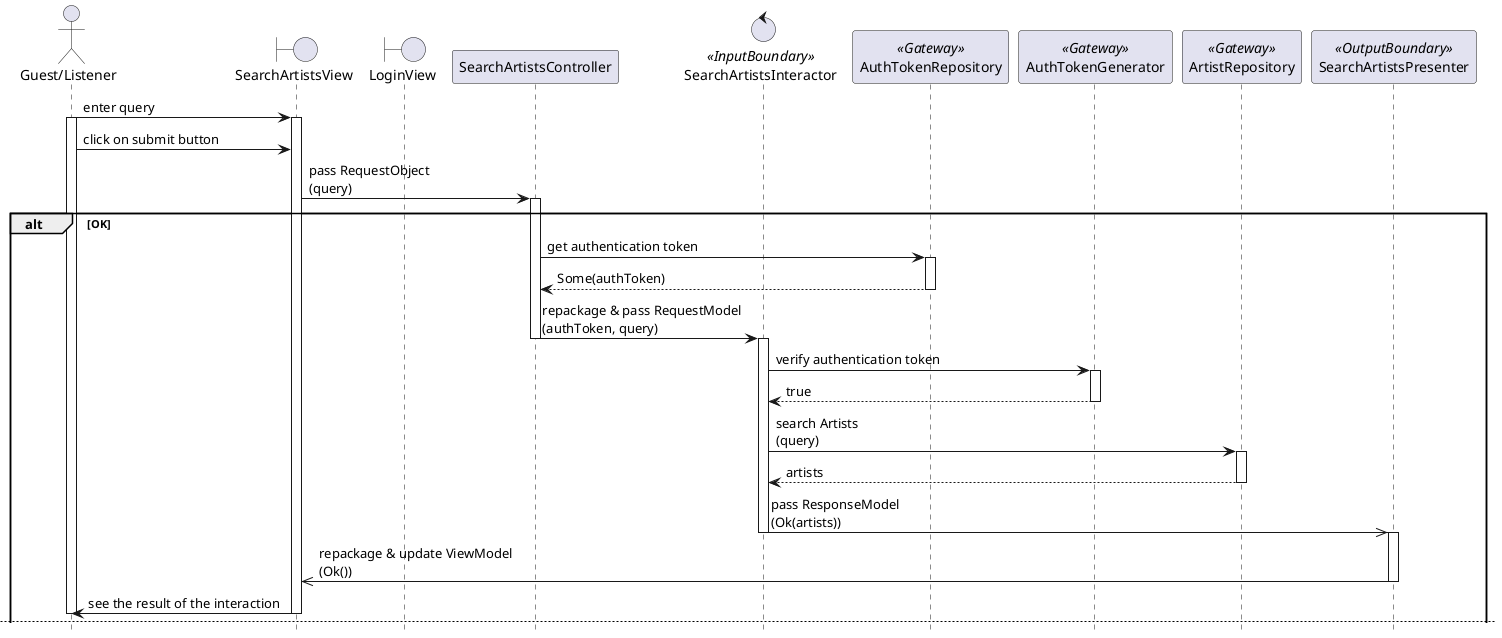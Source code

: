 @startuml

hide footbox
skinparam BackgroundColor transparent

actor "Guest/Listener"
boundary SearchArtistsView
boundary LoginView
participant SearchArtistsController
control SearchArtistsInteractor <<InputBoundary>>
participant AuthTokenRepository <<Gateway>>
participant AuthTokenGenerator <<Gateway>>
participant ArtistRepository <<Gateway>>
participant SearchArtistsPresenter <<OutputBoundary>>

"Guest/Listener" -> SearchArtistsView: enter query
activate "Guest/Listener"
activate SearchArtistsView

"Guest/Listener" -> SearchArtistsView: click on submit button

SearchArtistsView -> SearchArtistsController: pass RequestObject\n(query)
activate SearchArtistsController

alt OK
    SearchArtistsController -> AuthTokenRepository: get authentication token
    activate AuthTokenRepository
    return Some(authToken)
    deactivate AuthTokenRepository

    SearchArtistsController -> SearchArtistsInteractor: repackage & pass RequestModel\n(authToken, query)
    deactivate SearchArtistsController
    activate SearchArtistsInteractor

    SearchArtistsInteractor -> AuthTokenGenerator: verify authentication token
    activate AuthTokenGenerator
    return true
    deactivate AuthTokenGenerator

    SearchArtistsInteractor -> ArtistRepository: search Artists\n(query)
    activate ArtistRepository
    return artists
    deactivate ArtistRepository

    SearchArtistsInteractor ->> SearchArtistsPresenter: pass ResponseModel\n(Ok(artists))
    deactivate SearchArtistsInteractor
    activate SearchArtistsPresenter

    SearchArtistsPresenter ->> SearchArtistsView: repackage & update ViewModel\n(Ok())
    deactivate SearchArtistsPresenter

    SearchArtistsView -> "Guest/Listener": see the result of the interaction
    deactivate SearchArtistsView
    deactivate "Guest/Listener"

    newpage

else Error: Authentication token not found
    SearchArtistsController -> AuthTokenRepository: get authentication token
    activate SearchArtistsController
    activate "Guest/Listener"
    activate SearchArtistsView
    activate AuthTokenRepository
    return None
    deactivate AuthTokenRepository

    SearchArtistsController -> LoginView: redirect
    deactivate SearchArtistsView
    deactivate SearchArtistsController
    activate LoginView

    LoginView -> "Guest/Listener": see the result of the interaction
    deactivate LoginView
    deactivate "Guest/Listener"
    
else Error: Authentication token invalid
    SearchArtistsController -> AuthTokenRepository: get authentication token
    activate SearchArtistsController
    activate "Guest/Listener"
    activate SearchArtistsView
    activate AuthTokenRepository
    return Some(authToken)
    deactivate AuthTokenRepository

    SearchArtistsController -> SearchArtistsInteractor: repackage & pass RequestModel\n(authToken, query)
    deactivate SearchArtistsController
    activate SearchArtistsInteractor

    SearchArtistsInteractor -> AuthTokenGenerator: verify authentication token
    activate AuthTokenGenerator
    return false
    deactivate AuthTokenGenerator

    SearchArtistsInteractor ->> SearchArtistsPresenter: pass ResponseModel\n(Err(AuthTokenInvalid))
    deactivate SearchArtistsInteractor
    activate SearchArtistsPresenter

    SearchArtistsPresenter ->> SearchArtistsView: repackage & update ViewModel\n(Err(AuthTokenInvalid))
    deactivate SearchArtistsPresenter

    SearchArtistsView -> LoginView: redirect
    deactivate SearchArtistsView
    activate LoginView

    LoginView -> "Guest/Listener": see the result of the interaction
    deactivate LoginView
    deactivate "Guest/Listener"

end

@enduml
